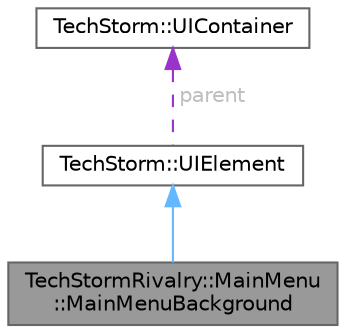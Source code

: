 digraph "TechStormRivalry::MainMenu::MainMenuBackground"
{
 // LATEX_PDF_SIZE
  bgcolor="transparent";
  edge [fontname=Helvetica,fontsize=10,labelfontname=Helvetica,labelfontsize=10];
  node [fontname=Helvetica,fontsize=10,shape=box,height=0.2,width=0.4];
  Node1 [id="Node000001",label="TechStormRivalry::MainMenu\l::MainMenuBackground",height=0.2,width=0.4,color="gray40", fillcolor="grey60", style="filled", fontcolor="black",tooltip=" "];
  Node2 -> Node1 [id="edge1_Node000001_Node000002",dir="back",color="steelblue1",style="solid",tooltip=" "];
  Node2 [id="Node000002",label="TechStorm::UIElement",height=0.2,width=0.4,color="gray40", fillcolor="white", style="filled",URL="$class_tech_storm_1_1_u_i_element.html",tooltip=" "];
  Node3 -> Node2 [id="edge2_Node000002_Node000003",dir="back",color="darkorchid3",style="dashed",tooltip=" ",label=" parent",fontcolor="grey" ];
  Node3 [id="Node000003",label="TechStorm::UIContainer",height=0.2,width=0.4,color="gray40", fillcolor="white", style="filled",URL="$class_tech_storm_1_1_u_i_container.html",tooltip=" "];
}
